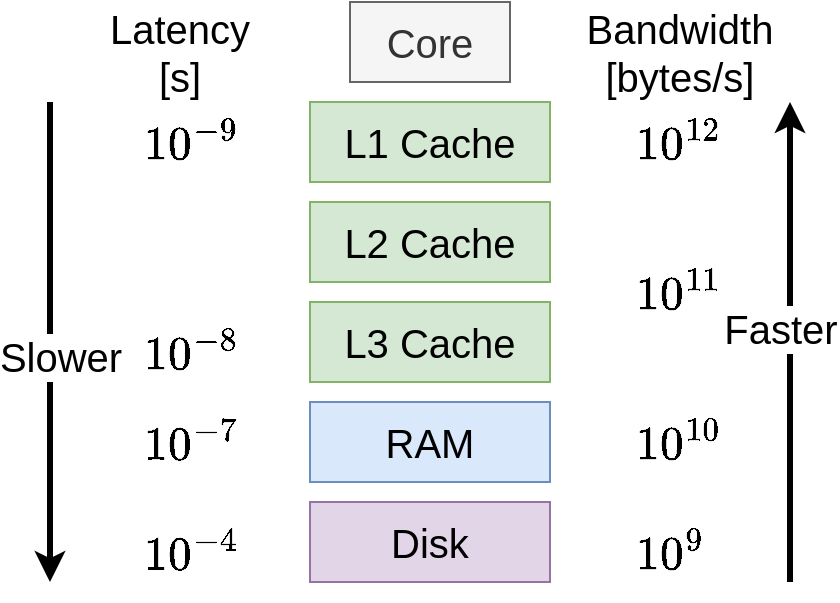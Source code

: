 <mxfile version="12.4.2" type="device" pages="1"><diagram id="LvNE-JNt78nRQwzSiPyv" name="Page-1"><mxGraphModel dx="946" dy="680" grid="1" gridSize="10" guides="1" tooltips="1" connect="1" arrows="1" fold="1" page="1" pageScale="1" pageWidth="827" pageHeight="1169" math="1" shadow="0"><root><mxCell id="0"/><mxCell id="1" parent="0"/><mxCell id="hlO1Tx1aetXzj2FOLmCR-1" value="&lt;font style=&quot;font-size: 20px&quot;&gt;Core&lt;/font&gt;" style="rounded=0;whiteSpace=wrap;html=1;fillColor=#f5f5f5;strokeColor=#666666;fontColor=#333333;" vertex="1" parent="1"><mxGeometry x="220" y="70" width="80" height="40" as="geometry"/></mxCell><mxCell id="hlO1Tx1aetXzj2FOLmCR-2" value="&lt;font style=&quot;font-size: 20px&quot;&gt;L1 Cache&lt;/font&gt;" style="rounded=0;whiteSpace=wrap;html=1;fillColor=#d5e8d4;strokeColor=#82b366;" vertex="1" parent="1"><mxGeometry x="200" y="120" width="120" height="40" as="geometry"/></mxCell><mxCell id="hlO1Tx1aetXzj2FOLmCR-3" value="&lt;font style=&quot;font-size: 20px&quot;&gt;L2 Cache&lt;/font&gt;" style="rounded=0;whiteSpace=wrap;html=1;fillColor=#d5e8d4;strokeColor=#82b366;" vertex="1" parent="1"><mxGeometry x="200" y="170" width="120" height="40" as="geometry"/></mxCell><mxCell id="hlO1Tx1aetXzj2FOLmCR-4" value="&lt;font style=&quot;font-size: 20px&quot;&gt;L3 Cache&lt;/font&gt;" style="rounded=0;whiteSpace=wrap;html=1;fillColor=#d5e8d4;strokeColor=#82b366;" vertex="1" parent="1"><mxGeometry x="200" y="220" width="120" height="40" as="geometry"/></mxCell><mxCell id="hlO1Tx1aetXzj2FOLmCR-5" value="&lt;span style=&quot;font-size: 20px&quot;&gt;RAM&lt;/span&gt;" style="rounded=0;whiteSpace=wrap;html=1;fillColor=#dae8fc;strokeColor=#6c8ebf;" vertex="1" parent="1"><mxGeometry x="200" y="270" width="120" height="40" as="geometry"/></mxCell><mxCell id="hlO1Tx1aetXzj2FOLmCR-6" value="&lt;span style=&quot;font-size: 20px&quot;&gt;Disk&lt;/span&gt;" style="rounded=0;whiteSpace=wrap;html=1;fillColor=#e1d5e7;strokeColor=#9673a6;" vertex="1" parent="1"><mxGeometry x="200" y="320" width="120" height="40" as="geometry"/></mxCell><mxCell id="hlO1Tx1aetXzj2FOLmCR-7" value="Bandwidth&lt;br style=&quot;font-size: 20px;&quot;&gt;[bytes/s]" style="text;html=1;strokeColor=none;fillColor=none;align=center;verticalAlign=middle;whiteSpace=wrap;rounded=0;fontSize=20;" vertex="1" parent="1"><mxGeometry x="330" y="70" width="110" height="50" as="geometry"/></mxCell><mxCell id="hlO1Tx1aetXzj2FOLmCR-8" value="Latency&lt;br&gt;[s]" style="text;html=1;strokeColor=none;fillColor=none;align=center;verticalAlign=middle;whiteSpace=wrap;rounded=0;fontSize=20;" vertex="1" parent="1"><mxGeometry x="80" y="70" width="110" height="50" as="geometry"/></mxCell><mxCell id="hlO1Tx1aetXzj2FOLmCR-9" value="\(10^{12}\)" style="text;html=1;align=center;verticalAlign=middle;resizable=0;points=[];;autosize=1;fontSize=20;" vertex="1" parent="1"><mxGeometry x="329" y="125" width="110" height="30" as="geometry"/></mxCell><mxCell id="hlO1Tx1aetXzj2FOLmCR-10" value="\(10^{11}\)" style="text;html=1;align=center;verticalAlign=middle;resizable=0;points=[];;autosize=1;fontSize=20;" vertex="1" parent="1"><mxGeometry x="329" y="200" width="110" height="30" as="geometry"/></mxCell><mxCell id="hlO1Tx1aetXzj2FOLmCR-11" value="\(10^{9}\)" style="text;html=1;align=center;verticalAlign=middle;resizable=0;points=[];;autosize=1;fontSize=20;" vertex="1" parent="1"><mxGeometry x="330" y="330" width="100" height="30" as="geometry"/></mxCell><mxCell id="hlO1Tx1aetXzj2FOLmCR-12" value="\(10^{-9}\)" style="text;html=1;align=center;verticalAlign=middle;resizable=0;points=[];;autosize=1;fontSize=20;" vertex="1" parent="1"><mxGeometry x="90" y="125" width="100" height="30" as="geometry"/></mxCell><mxCell id="hlO1Tx1aetXzj2FOLmCR-13" value="\(10^{-8}\)" style="text;html=1;align=center;verticalAlign=middle;resizable=0;points=[];;autosize=1;fontSize=20;" vertex="1" parent="1"><mxGeometry x="90" y="230" width="100" height="30" as="geometry"/></mxCell><mxCell id="hlO1Tx1aetXzj2FOLmCR-14" value="\(10^{-7}\)" style="text;html=1;align=center;verticalAlign=middle;resizable=0;points=[];;autosize=1;fontSize=20;" vertex="1" parent="1"><mxGeometry x="90" y="275" width="100" height="30" as="geometry"/></mxCell><mxCell id="hlO1Tx1aetXzj2FOLmCR-15" value="\(10^{-4}\)" style="text;html=1;align=center;verticalAlign=middle;resizable=0;points=[];;autosize=1;fontSize=20;" vertex="1" parent="1"><mxGeometry x="90" y="330" width="100" height="30" as="geometry"/></mxCell><mxCell id="hlO1Tx1aetXzj2FOLmCR-16" value="" style="endArrow=classic;html=1;fontSize=20;strokeWidth=3;" edge="1" parent="1"><mxGeometry width="50" height="50" relative="1" as="geometry"><mxPoint x="70" y="120" as="sourcePoint"/><mxPoint x="70" y="360" as="targetPoint"/></mxGeometry></mxCell><mxCell id="hlO1Tx1aetXzj2FOLmCR-17" value="Slower" style="text;html=1;align=center;verticalAlign=middle;resizable=0;points=[];;labelBackgroundColor=#ffffff;fontSize=20;" vertex="1" connectable="0" parent="hlO1Tx1aetXzj2FOLmCR-16"><mxGeometry x="0.058" y="5" relative="1" as="geometry"><mxPoint as="offset"/></mxGeometry></mxCell><mxCell id="hlO1Tx1aetXzj2FOLmCR-19" value="" style="endArrow=classic;html=1;fontSize=20;strokeWidth=3;" edge="1" parent="1"><mxGeometry width="50" height="50" relative="1" as="geometry"><mxPoint x="440" y="360" as="sourcePoint"/><mxPoint x="440" y="120" as="targetPoint"/></mxGeometry></mxCell><mxCell id="hlO1Tx1aetXzj2FOLmCR-20" value="Faster" style="text;html=1;align=center;verticalAlign=middle;resizable=0;points=[];;labelBackgroundColor=#ffffff;fontSize=20;" vertex="1" connectable="0" parent="hlO1Tx1aetXzj2FOLmCR-19"><mxGeometry x="0.058" y="5" relative="1" as="geometry"><mxPoint as="offset"/></mxGeometry></mxCell><mxCell id="hlO1Tx1aetXzj2FOLmCR-21" value="\(10^{10}\)" style="text;html=1;align=center;verticalAlign=middle;resizable=0;points=[];;autosize=1;fontSize=20;" vertex="1" parent="1"><mxGeometry x="329" y="275" width="110" height="30" as="geometry"/></mxCell></root></mxGraphModel></diagram></mxfile>